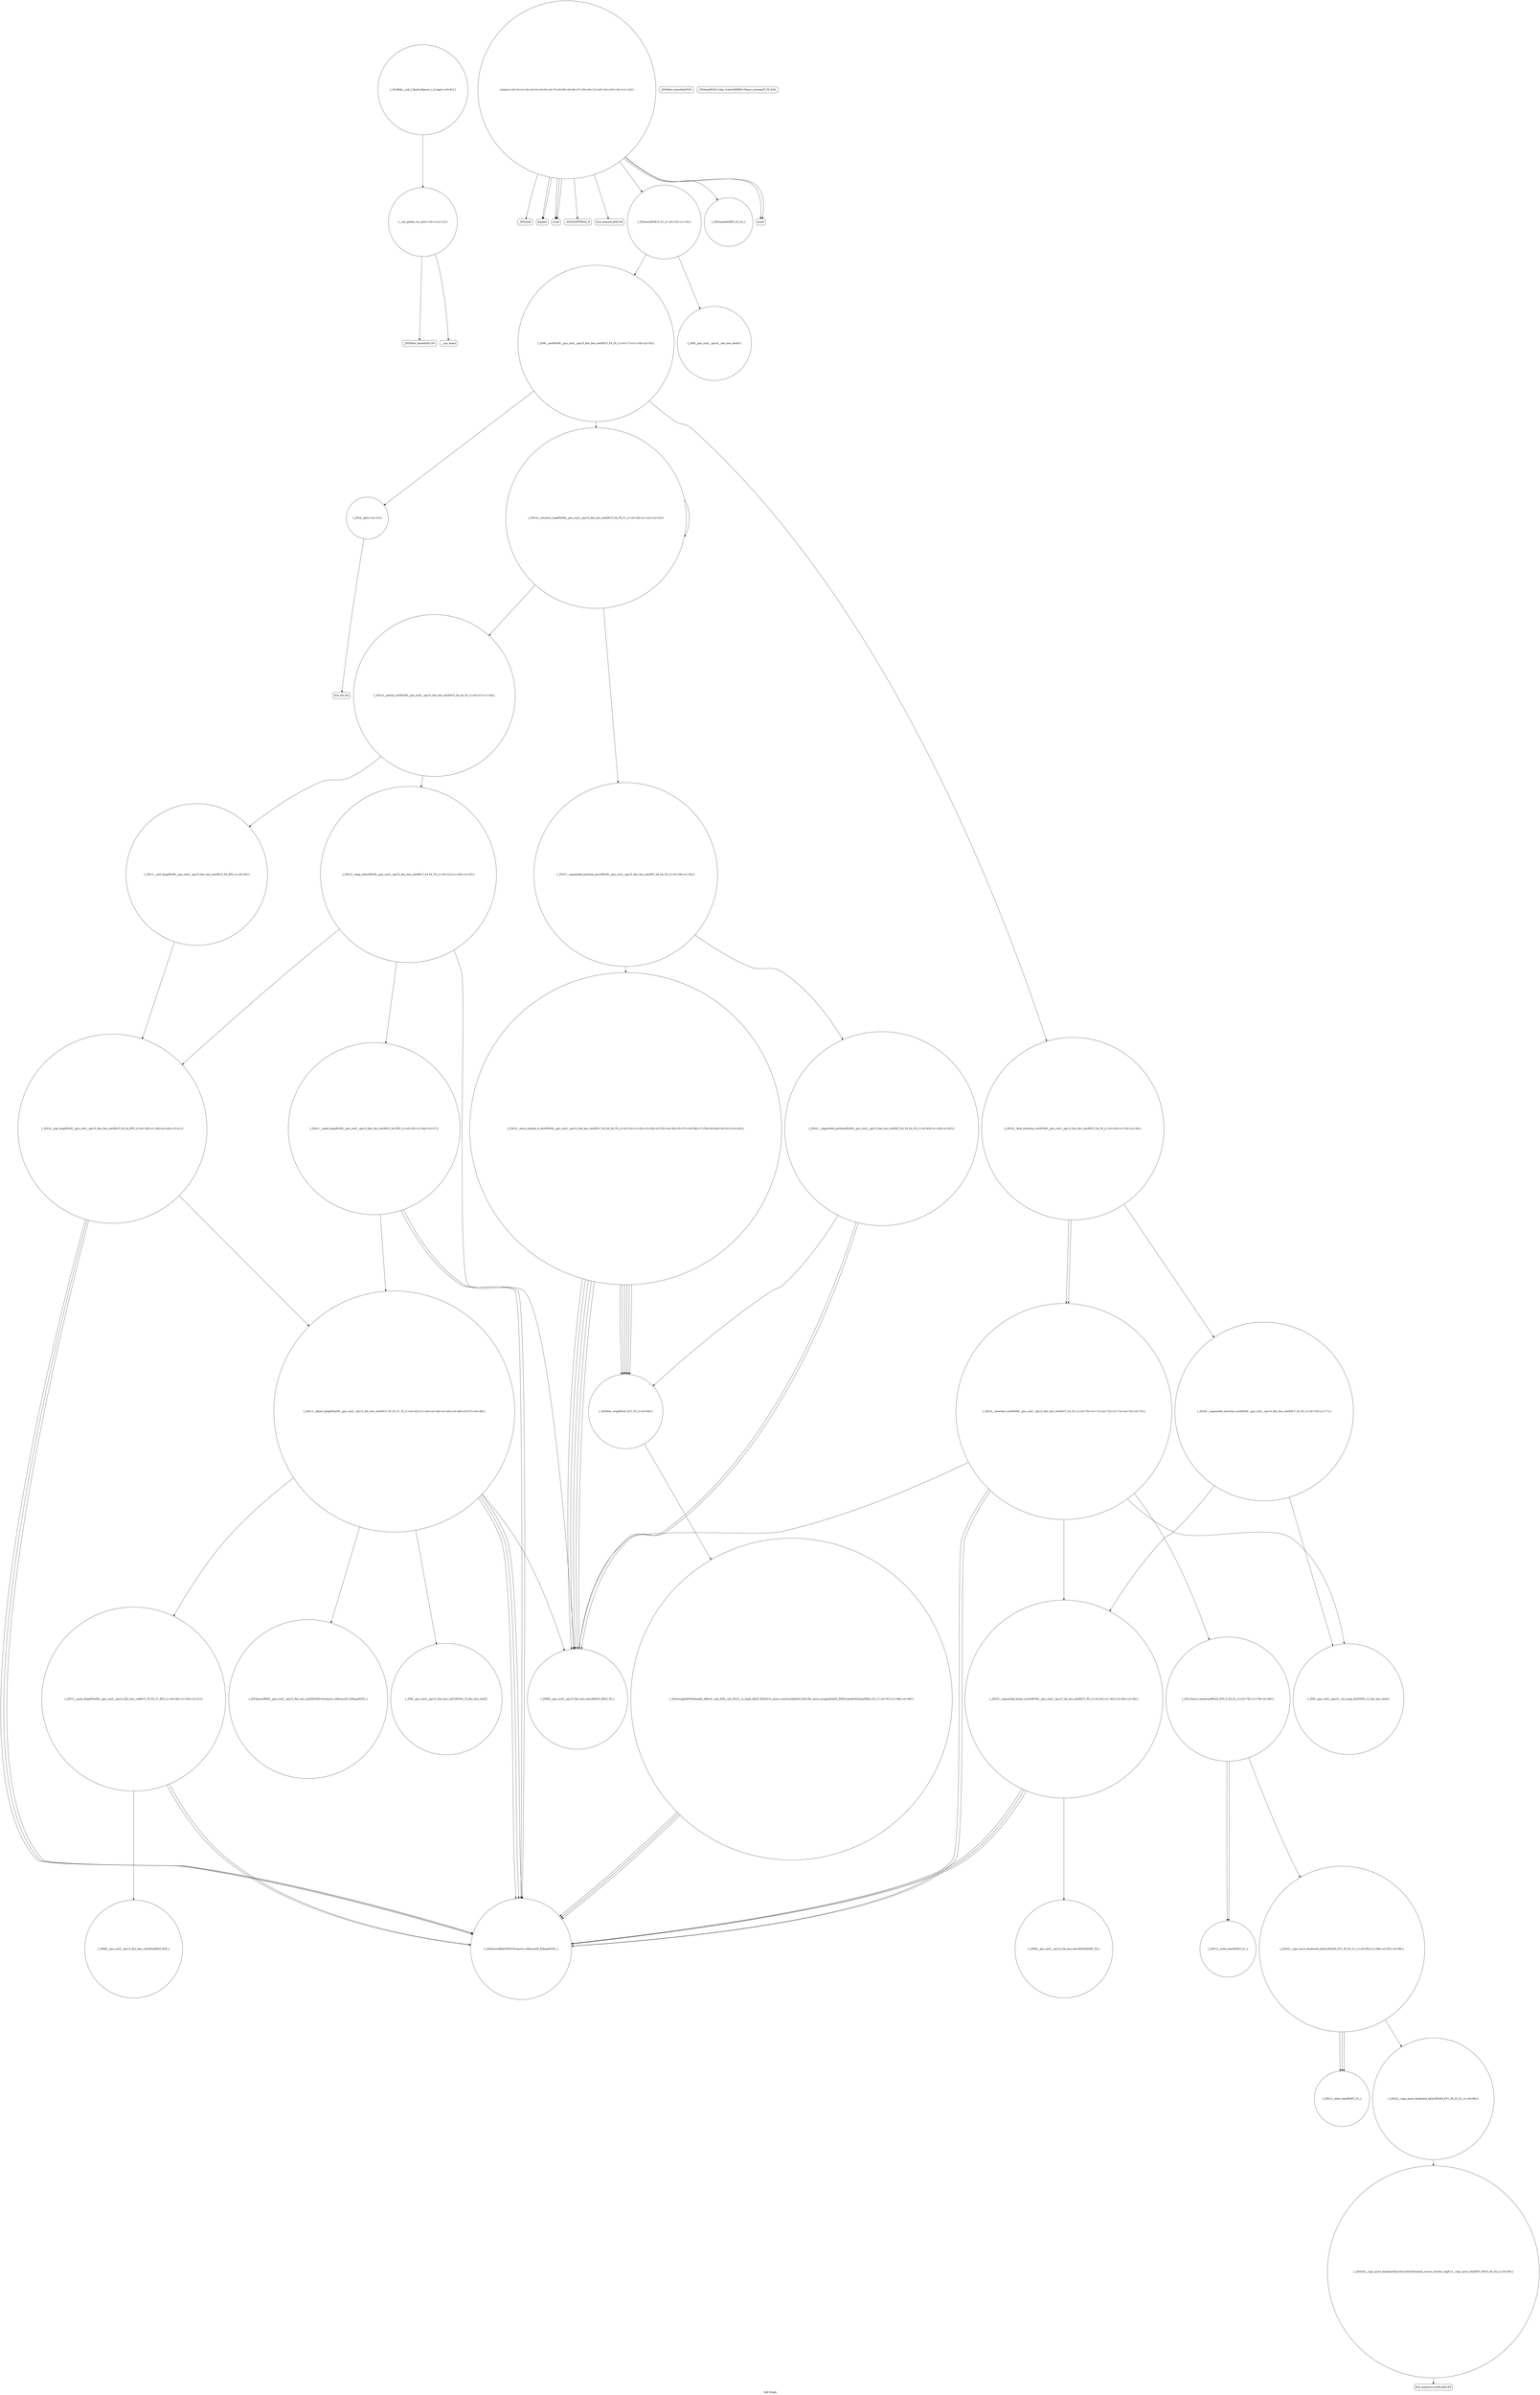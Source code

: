 digraph "Call Graph" {
	label="Call Graph";

	Node0x55a31918ce00 [shape=record,shape=circle,label="{__cxx_global_var_init|{<s0>1|<s1>2}}"];
	Node0x55a31918ce00:s0 -> Node0x55a31918ce80[color=black];
	Node0x55a31918ce00:s1 -> Node0x55a31918cf80[color=black];
	Node0x55a31918e480 [shape=record,shape=circle,label="{_ZSt12__niter_baseIPxET_S1_}"];
	Node0x55a31918d180 [shape=record,shape=Mrecord,label="{_ZNSolsEi}"];
	Node0x55a31918d500 [shape=record,shape=circle,label="{_ZSt6__sortIPxN9__gnu_cxx5__ops15_Iter_less_iterEEvT_S4_T0_|{<s0>17|<s1>18|<s2>19}}"];
	Node0x55a31918d500:s0 -> Node0x55a31918d680[color=black];
	Node0x55a31918d500:s1 -> Node0x55a31918d600[color=black];
	Node0x55a31918d500:s2 -> Node0x55a31918d700[color=black];
	Node0x55a31918d880 [shape=record,shape=circle,label="{_ZSt13__heap_selectIPxN9__gnu_cxx5__ops15_Iter_less_iterEEvT_S4_S4_T0_|{<s0>31|<s1>32|<s2>33}}"];
	Node0x55a31918d880:s0 -> Node0x55a31918d980[color=black];
	Node0x55a31918d880:s1 -> Node0x55a31918da00[color=black];
	Node0x55a31918d880:s2 -> Node0x55a31918da80[color=black];
	Node0x55a31918dc00 [shape=record,shape=circle,label="{_ZSt4moveIRN9__gnu_cxx5__ops15_Iter_less_iterEEONSt16remove_referenceIT_E4typeEOS5_}"];
	Node0x55a31918df80 [shape=record,shape=circle,label="{_ZSt4swapIxENSt9enable_ifIXsr6__and_ISt6__not_ISt15__is_tuple_likeIT_EESt21is_move_constructibleIS3_ESt18is_move_assignableIS3_EEE5valueEvE4typeERS3_SC_|{<s0>67|<s1>68|<s2>69}}"];
	Node0x55a31918df80:s0 -> Node0x55a31918db00[color=black];
	Node0x55a31918df80:s1 -> Node0x55a31918db00[color=black];
	Node0x55a31918df80:s2 -> Node0x55a31918db00[color=black];
	Node0x55a31918e300 [shape=record,shape=circle,label="{_ZSt23__copy_move_backward_a2ILb1EPxS0_ET1_T0_S2_S1_|{<s0>85|<s1>86|<s2>87|<s3>88}}"];
	Node0x55a31918e300:s0 -> Node0x55a31918e480[color=black];
	Node0x55a31918e300:s1 -> Node0x55a31918e480[color=black];
	Node0x55a31918e300:s2 -> Node0x55a31918e480[color=black];
	Node0x55a31918e300:s3 -> Node0x55a31918e400[color=black];
	Node0x55a31918d000 [shape=record,shape=circle,label="{main|{<s0>3|<s1>4|<s2>5|<s3>6|<s4>7|<s5>8|<s6>9|<s7>10|<s8>11|<s9>12|<s10>13|<s11>14}}"];
	Node0x55a31918d000:s0 -> Node0x55a31918d080[color=black];
	Node0x55a31918d000:s1 -> Node0x55a31918d080[color=black];
	Node0x55a31918d000:s2 -> Node0x55a31918d100[color=black];
	Node0x55a31918d000:s3 -> Node0x55a31918d180[color=black];
	Node0x55a31918d000:s4 -> Node0x55a31918d200[color=black];
	Node0x55a31918d000:s5 -> Node0x55a31918d300[color=black];
	Node0x55a31918d000:s6 -> Node0x55a31918d100[color=black];
	Node0x55a31918d000:s7 -> Node0x55a31918d100[color=black];
	Node0x55a31918d000:s8 -> Node0x55a31918d380[color=black];
	Node0x55a31918d000:s9 -> Node0x55a31918d400[color=black];
	Node0x55a31918d000:s10 -> Node0x55a31918d480[color=black];
	Node0x55a31918d000:s11 -> Node0x55a31918d480[color=black];
	Node0x55a31918f6a0 [shape=record,shape=circle,label="{_GLOBAL__sub_I_DmitryEgorov_1_0.cpp|{<s0>91}}"];
	Node0x55a31918f6a0:s0 -> Node0x55a31918ce00[color=black];
	Node0x55a31918d380 [shape=record,shape=circle,label="{_ZSt4sortIPxEvT_S1_|{<s0>15|<s1>16}}"];
	Node0x55a31918d380:s0 -> Node0x55a31918d580[color=black];
	Node0x55a31918d380:s1 -> Node0x55a31918d500[color=black];
	Node0x55a31918d700 [shape=record,shape=circle,label="{_ZSt22__final_insertion_sortIPxN9__gnu_cxx5__ops15_Iter_less_iterEEvT_S4_T0_|{<s0>24|<s1>25|<s2>26}}"];
	Node0x55a31918d700:s0 -> Node0x55a31918e080[color=black];
	Node0x55a31918d700:s1 -> Node0x55a31918e100[color=black];
	Node0x55a31918d700:s2 -> Node0x55a31918e080[color=black];
	Node0x55a31918da80 [shape=record,shape=circle,label="{_ZSt10__pop_heapIPxN9__gnu_cxx5__ops15_Iter_less_iterEEvT_S4_S4_RT0_|{<s0>38|<s1>39|<s2>40|<s3>41}}"];
	Node0x55a31918da80:s0 -> Node0x55a31918db00[color=black];
	Node0x55a31918da80:s1 -> Node0x55a31918db00[color=black];
	Node0x55a31918da80:s2 -> Node0x55a31918db00[color=black];
	Node0x55a31918da80:s3 -> Node0x55a31918db80[color=black];
	Node0x55a31918de00 [shape=record,shape=circle,label="{_ZSt22__move_median_to_firstIPxN9__gnu_cxx5__ops15_Iter_less_iterEEvT_S4_S4_S4_T0_|{<s0>52|<s1>53|<s2>54|<s3>55|<s4>56|<s5>57|<s6>58|<s7>59|<s8>60|<s9>61|<s10>62}}"];
	Node0x55a31918de00:s0 -> Node0x55a31918da00[color=black];
	Node0x55a31918de00:s1 -> Node0x55a31918da00[color=black];
	Node0x55a31918de00:s2 -> Node0x55a31918df00[color=black];
	Node0x55a31918de00:s3 -> Node0x55a31918da00[color=black];
	Node0x55a31918de00:s4 -> Node0x55a31918df00[color=black];
	Node0x55a31918de00:s5 -> Node0x55a31918df00[color=black];
	Node0x55a31918de00:s6 -> Node0x55a31918da00[color=black];
	Node0x55a31918de00:s7 -> Node0x55a31918df00[color=black];
	Node0x55a31918de00:s8 -> Node0x55a31918da00[color=black];
	Node0x55a31918de00:s9 -> Node0x55a31918df00[color=black];
	Node0x55a31918de00:s10 -> Node0x55a31918df00[color=black];
	Node0x55a31918e180 [shape=record,shape=circle,label="{_ZSt13move_backwardIPxS0_ET0_T_S2_S1_|{<s0>78|<s1>79|<s2>80}}"];
	Node0x55a31918e180:s0 -> Node0x55a31918e380[color=black];
	Node0x55a31918e180:s1 -> Node0x55a31918e380[color=black];
	Node0x55a31918e180:s2 -> Node0x55a31918e300[color=black];
	Node0x55a31918ce80 [shape=record,shape=Mrecord,label="{_ZNSt8ios_base4InitC1Ev}"];
	Node0x55a31918e500 [shape=record,shape=circle,label="{_ZNSt20__copy_move_backwardILb1ELb1ESt26random_access_iterator_tagE13__copy_move_bIxEEPT_PKS3_S6_S4_|{<s0>90}}"];
	Node0x55a31918e500:s0 -> Node0x55a31918e580[color=black];
	Node0x55a31918d200 [shape=record,shape=Mrecord,label="{_ZNSolsEPFRSoS_E}"];
	Node0x55a31918d580 [shape=record,shape=circle,label="{_ZN9__gnu_cxx5__ops16__iter_less_iterEv}"];
	Node0x55a31918d900 [shape=record,shape=circle,label="{_ZSt11__sort_heapIPxN9__gnu_cxx5__ops15_Iter_less_iterEEvT_S4_RT0_|{<s0>34}}"];
	Node0x55a31918d900:s0 -> Node0x55a31918da80[color=black];
	Node0x55a31918dc80 [shape=record,shape=circle,label="{_ZN9__gnu_cxx5__ops14_Iter_less_valC2ENS0_15_Iter_less_iterE}"];
	Node0x55a31918e000 [shape=record,shape=Mrecord,label="{llvm.ctlz.i64}"];
	Node0x55a31918e380 [shape=record,shape=circle,label="{_ZSt12__miter_baseIPxET_S1_}"];
	Node0x55a31918d080 [shape=record,shape=Mrecord,label="{freopen}"];
	Node0x55a31918d400 [shape=record,shape=circle,label="{_ZSt3maxIxERKT_S2_S2_}"];
	Node0x55a31918d780 [shape=record,shape=circle,label="{_ZSt14__partial_sortIPxN9__gnu_cxx5__ops15_Iter_less_iterEEvT_S4_S4_T0_|{<s0>27|<s1>28}}"];
	Node0x55a31918d780:s0 -> Node0x55a31918d880[color=black];
	Node0x55a31918d780:s1 -> Node0x55a31918d900[color=black];
	Node0x55a31918db00 [shape=record,shape=circle,label="{_ZSt4moveIRxEONSt16remove_referenceIT_E4typeEOS2_}"];
	Node0x55a31918de80 [shape=record,shape=circle,label="{_ZSt21__unguarded_partitionIPxN9__gnu_cxx5__ops15_Iter_less_iterEET_S4_S4_S4_T0_|{<s0>63|<s1>64|<s2>65}}"];
	Node0x55a31918de80:s0 -> Node0x55a31918da00[color=black];
	Node0x55a31918de80:s1 -> Node0x55a31918da00[color=black];
	Node0x55a31918de80:s2 -> Node0x55a31918df00[color=black];
	Node0x55a31918e200 [shape=record,shape=circle,label="{_ZSt25__unguarded_linear_insertIPxN9__gnu_cxx5__ops14_Val_less_iterEEvT_T0_|{<s0>81|<s1>82|<s2>83|<s3>84}}"];
	Node0x55a31918e200:s0 -> Node0x55a31918db00[color=black];
	Node0x55a31918e200:s1 -> Node0x55a31918f620[color=black];
	Node0x55a31918e200:s2 -> Node0x55a31918db00[color=black];
	Node0x55a31918e200:s3 -> Node0x55a31918db00[color=black];
	Node0x55a31918cf00 [shape=record,shape=Mrecord,label="{_ZNSt8ios_base4InitD1Ev}"];
	Node0x55a31918e580 [shape=record,shape=Mrecord,label="{llvm.memmove.p0i8.p0i8.i64}"];
	Node0x55a31918d280 [shape=record,shape=Mrecord,label="{_ZSt4endlIcSt11char_traitsIcEERSt13basic_ostreamIT_T0_ES6_}"];
	Node0x55a31918d600 [shape=record,shape=circle,label="{_ZSt16__introsort_loopIPxlN9__gnu_cxx5__ops15_Iter_less_iterEEvT_S4_T0_T1_|{<s0>20|<s1>21|<s2>22}}"];
	Node0x55a31918d600:s0 -> Node0x55a31918d780[color=black];
	Node0x55a31918d600:s1 -> Node0x55a31918d800[color=black];
	Node0x55a31918d600:s2 -> Node0x55a31918d600[color=black];
	Node0x55a31918d980 [shape=record,shape=circle,label="{_ZSt11__make_heapIPxN9__gnu_cxx5__ops15_Iter_less_iterEEvT_S4_RT0_|{<s0>35|<s1>36|<s2>37}}"];
	Node0x55a31918d980:s0 -> Node0x55a31918db00[color=black];
	Node0x55a31918d980:s1 -> Node0x55a31918db00[color=black];
	Node0x55a31918d980:s2 -> Node0x55a31918db80[color=black];
	Node0x55a31918dd00 [shape=record,shape=circle,label="{_ZSt11__push_heapIPxlxN9__gnu_cxx5__ops14_Iter_less_valEEvT_T0_S5_T1_RT2_|{<s0>49|<s1>50|<s2>51}}"];
	Node0x55a31918dd00:s0 -> Node0x55a31918dd80[color=black];
	Node0x55a31918dd00:s1 -> Node0x55a31918db00[color=black];
	Node0x55a31918dd00:s2 -> Node0x55a31918db00[color=black];
	Node0x55a31918e080 [shape=record,shape=circle,label="{_ZSt16__insertion_sortIPxN9__gnu_cxx5__ops15_Iter_less_iterEEvT_S4_T0_|{<s0>70|<s1>71|<s2>72|<s3>73|<s4>74|<s5>75}}"];
	Node0x55a31918e080:s0 -> Node0x55a31918da00[color=black];
	Node0x55a31918e080:s1 -> Node0x55a31918db00[color=black];
	Node0x55a31918e080:s2 -> Node0x55a31918e180[color=black];
	Node0x55a31918e080:s3 -> Node0x55a31918db00[color=black];
	Node0x55a31918e080:s4 -> Node0x55a31918e280[color=black];
	Node0x55a31918e080:s5 -> Node0x55a31918e200[color=black];
	Node0x55a31918e400 [shape=record,shape=circle,label="{_ZSt22__copy_move_backward_aILb1EPxS0_ET1_T0_S2_S1_|{<s0>89}}"];
	Node0x55a31918e400:s0 -> Node0x55a31918e500[color=black];
	Node0x55a31918d100 [shape=record,shape=Mrecord,label="{scanf}"];
	Node0x55a31918d480 [shape=record,shape=Mrecord,label="{printf}"];
	Node0x55a31918d800 [shape=record,shape=circle,label="{_ZSt27__unguarded_partition_pivotIPxN9__gnu_cxx5__ops15_Iter_less_iterEET_S4_S4_T0_|{<s0>29|<s1>30}}"];
	Node0x55a31918d800:s0 -> Node0x55a31918de00[color=black];
	Node0x55a31918d800:s1 -> Node0x55a31918de80[color=black];
	Node0x55a31918db80 [shape=record,shape=circle,label="{_ZSt13__adjust_heapIPxlxN9__gnu_cxx5__ops15_Iter_less_iterEEvT_T0_S5_T1_T2_|{<s0>42|<s1>43|<s2>44|<s3>45|<s4>46|<s5>47|<s6>48}}"];
	Node0x55a31918db80:s0 -> Node0x55a31918da00[color=black];
	Node0x55a31918db80:s1 -> Node0x55a31918db00[color=black];
	Node0x55a31918db80:s2 -> Node0x55a31918db00[color=black];
	Node0x55a31918db80:s3 -> Node0x55a31918dc00[color=black];
	Node0x55a31918db80:s4 -> Node0x55a31918dc80[color=black];
	Node0x55a31918db80:s5 -> Node0x55a31918db00[color=black];
	Node0x55a31918db80:s6 -> Node0x55a31918dd00[color=black];
	Node0x55a31918df00 [shape=record,shape=circle,label="{_ZSt9iter_swapIPxS0_EvT_T0_|{<s0>66}}"];
	Node0x55a31918df00:s0 -> Node0x55a31918df80[color=black];
	Node0x55a31918e280 [shape=record,shape=circle,label="{_ZN9__gnu_cxx5__ops15__val_comp_iterENS0_15_Iter_less_iterE}"];
	Node0x55a31918cf80 [shape=record,shape=Mrecord,label="{__cxa_atexit}"];
	Node0x55a31918f620 [shape=record,shape=circle,label="{_ZNK9__gnu_cxx5__ops14_Val_less_iterclIxPxEEbRT_T0_}"];
	Node0x55a31918d300 [shape=record,shape=Mrecord,label="{llvm.memset.p0i8.i64}"];
	Node0x55a31918d680 [shape=record,shape=circle,label="{_ZSt4__lgl|{<s0>23}}"];
	Node0x55a31918d680:s0 -> Node0x55a31918e000[color=black];
	Node0x55a31918da00 [shape=record,shape=circle,label="{_ZNK9__gnu_cxx5__ops15_Iter_less_iterclIPxS3_EEbT_T0_}"];
	Node0x55a31918dd80 [shape=record,shape=circle,label="{_ZNK9__gnu_cxx5__ops14_Iter_less_valclIPxxEEbT_RT0_}"];
	Node0x55a31918e100 [shape=record,shape=circle,label="{_ZSt26__unguarded_insertion_sortIPxN9__gnu_cxx5__ops15_Iter_less_iterEEvT_S4_T0_|{<s0>76|<s1>77}}"];
	Node0x55a31918e100:s0 -> Node0x55a31918e280[color=black];
	Node0x55a31918e100:s1 -> Node0x55a31918e200[color=black];
}
